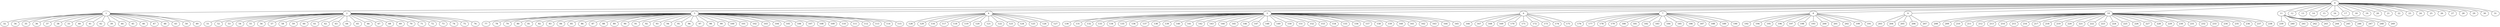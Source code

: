 
graph graphname {
    0 -- 1
0 -- 2
0 -- 3
0 -- 4
0 -- 5
0 -- 6
0 -- 7
0 -- 8
0 -- 9
0 -- 10
0 -- 11
0 -- 12
0 -- 13
0 -- 14
0 -- 15
0 -- 16
0 -- 17
0 -- 18
0 -- 19
0 -- 20
0 -- 21
0 -- 22
0 -- 23
0 -- 24
0 -- 25
0 -- 26
0 -- 27
0 -- 28
0 -- 29
0 -- 30
0 -- 31
1 -- 32
1 -- 34
1 -- 35
1 -- 36
1 -- 37
1 -- 38
1 -- 33
1 -- 40
1 -- 41
1 -- 42
1 -- 39
1 -- 44
1 -- 45
1 -- 46
1 -- 47
1 -- 48
1 -- 43
1 -- 50
1 -- 49
2 -- 51
2 -- 52
2 -- 53
2 -- 54
2 -- 55
2 -- 56
2 -- 57
2 -- 58
2 -- 59
2 -- 60
2 -- 61
2 -- 62
2 -- 63
2 -- 64
2 -- 65
2 -- 66
2 -- 67
2 -- 68
2 -- 69
2 -- 70
2 -- 71
2 -- 72
2 -- 73
2 -- 74
2 -- 75
2 -- 76
3 -- 77
3 -- 78
3 -- 79
3 -- 80
3 -- 81
3 -- 82
3 -- 83
3 -- 84
3 -- 85
3 -- 86
3 -- 87
3 -- 88
3 -- 89
3 -- 90
3 -- 91
3 -- 92
3 -- 93
3 -- 94
3 -- 95
3 -- 96
3 -- 97
3 -- 98
3 -- 99
3 -- 100
3 -- 101
3 -- 102
3 -- 103
3 -- 104
3 -- 105
3 -- 106
3 -- 107
3 -- 108
3 -- 109
3 -- 110
3 -- 111
3 -- 112
3 -- 113
3 -- 114
3 -- 115
4 -- 128
4 -- 129
4 -- 116
4 -- 117
4 -- 118
4 -- 119
4 -- 120
4 -- 121
4 -- 122
4 -- 123
4 -- 124
4 -- 125
4 -- 126
4 -- 127
5 -- 130
5 -- 131
5 -- 132
5 -- 133
5 -- 134
5 -- 135
5 -- 136
5 -- 137
5 -- 138
5 -- 139
5 -- 140
5 -- 141
5 -- 142
5 -- 143
5 -- 144
5 -- 145
5 -- 146
5 -- 147
5 -- 148
5 -- 149
5 -- 150
5 -- 151
5 -- 152
5 -- 153
5 -- 154
5 -- 155
5 -- 156
5 -- 157
5 -- 158
5 -- 159
5 -- 160
5 -- 161
5 -- 162
5 -- 163
5 -- 164
5 -- 165
6 -- 166
6 -- 167
6 -- 168
6 -- 169
6 -- 170
6 -- 171
6 -- 172
6 -- 173
6 -- 174
6 -- 175
7 -- 176
7 -- 177
7 -- 178
7 -- 179
7 -- 180
7 -- 181
7 -- 182
7 -- 183
7 -- 184
7 -- 185
7 -- 186
7 -- 187
7 -- 188
7 -- 189
7 -- 190
8 -- 192
8 -- 194
8 -- 195
8 -- 196
8 -- 197
8 -- 198
8 -- 193
8 -- 200
8 -- 201
8 -- 202
8 -- 199
8 -- 191
9 -- 203
9 -- 204
9 -- 205
9 -- 206
9 -- 207
10 -- 208
10 -- 209
10 -- 210
10 -- 211
10 -- 212
10 -- 213
10 -- 214
10 -- 215
10 -- 216
10 -- 217
10 -- 218
10 -- 219
10 -- 220
10 -- 221
10 -- 222
10 -- 223
10 -- 224
10 -- 225
10 -- 226
10 -- 227
10 -- 228
10 -- 229
10 -- 230
10 -- 231
10 -- 232
10 -- 233
10 -- 234
10 -- 235
10 -- 236
10 -- 237
10 -- 238
11 -- 239
11 -- 240
11 -- 241
11 -- 242
11 -- 243
11 -- 244
11 -- 245
11 -- 246
11 -- 247
11 -- 248
11 -- 249

}
